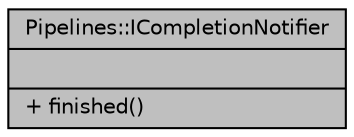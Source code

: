 digraph "Pipelines::ICompletionNotifier"
{
 // INTERACTIVE_SVG=YES
  edge [fontname="Helvetica",fontsize="10",labelfontname="Helvetica",labelfontsize="10"];
  node [fontname="Helvetica",fontsize="10",shape=record];
  Node1 [label="{Pipelines::ICompletionNotifier\n||+ finished()\l}",height=0.2,width=0.4,color="black", fillcolor="grey75", style="filled", fontcolor="black"];
}
